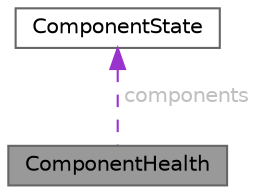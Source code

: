 digraph "ComponentHealth"
{
 // LATEX_PDF_SIZE
  bgcolor="transparent";
  edge [fontname=Helvetica,fontsize=10,labelfontname=Helvetica,labelfontsize=10];
  node [fontname=Helvetica,fontsize=10,shape=box,height=0.2,width=0.4];
  Node1 [id="Node000001",label="ComponentHealth",height=0.2,width=0.4,color="gray40", fillcolor="grey60", style="filled", fontcolor="black",tooltip="This class is used to store the state of all components, see ComponentState."];
  Node2 -> Node1 [id="edge2_Node000001_Node000002",dir="back",color="darkorchid3",style="dashed",tooltip=" ",label=" components",fontcolor="grey" ];
  Node2 [id="Node000002",label="ComponentState",height=0.2,width=0.4,color="gray40", fillcolor="white", style="filled",URL="$class_component_state.html",tooltip="This class is used to store the state of a component."];
}
